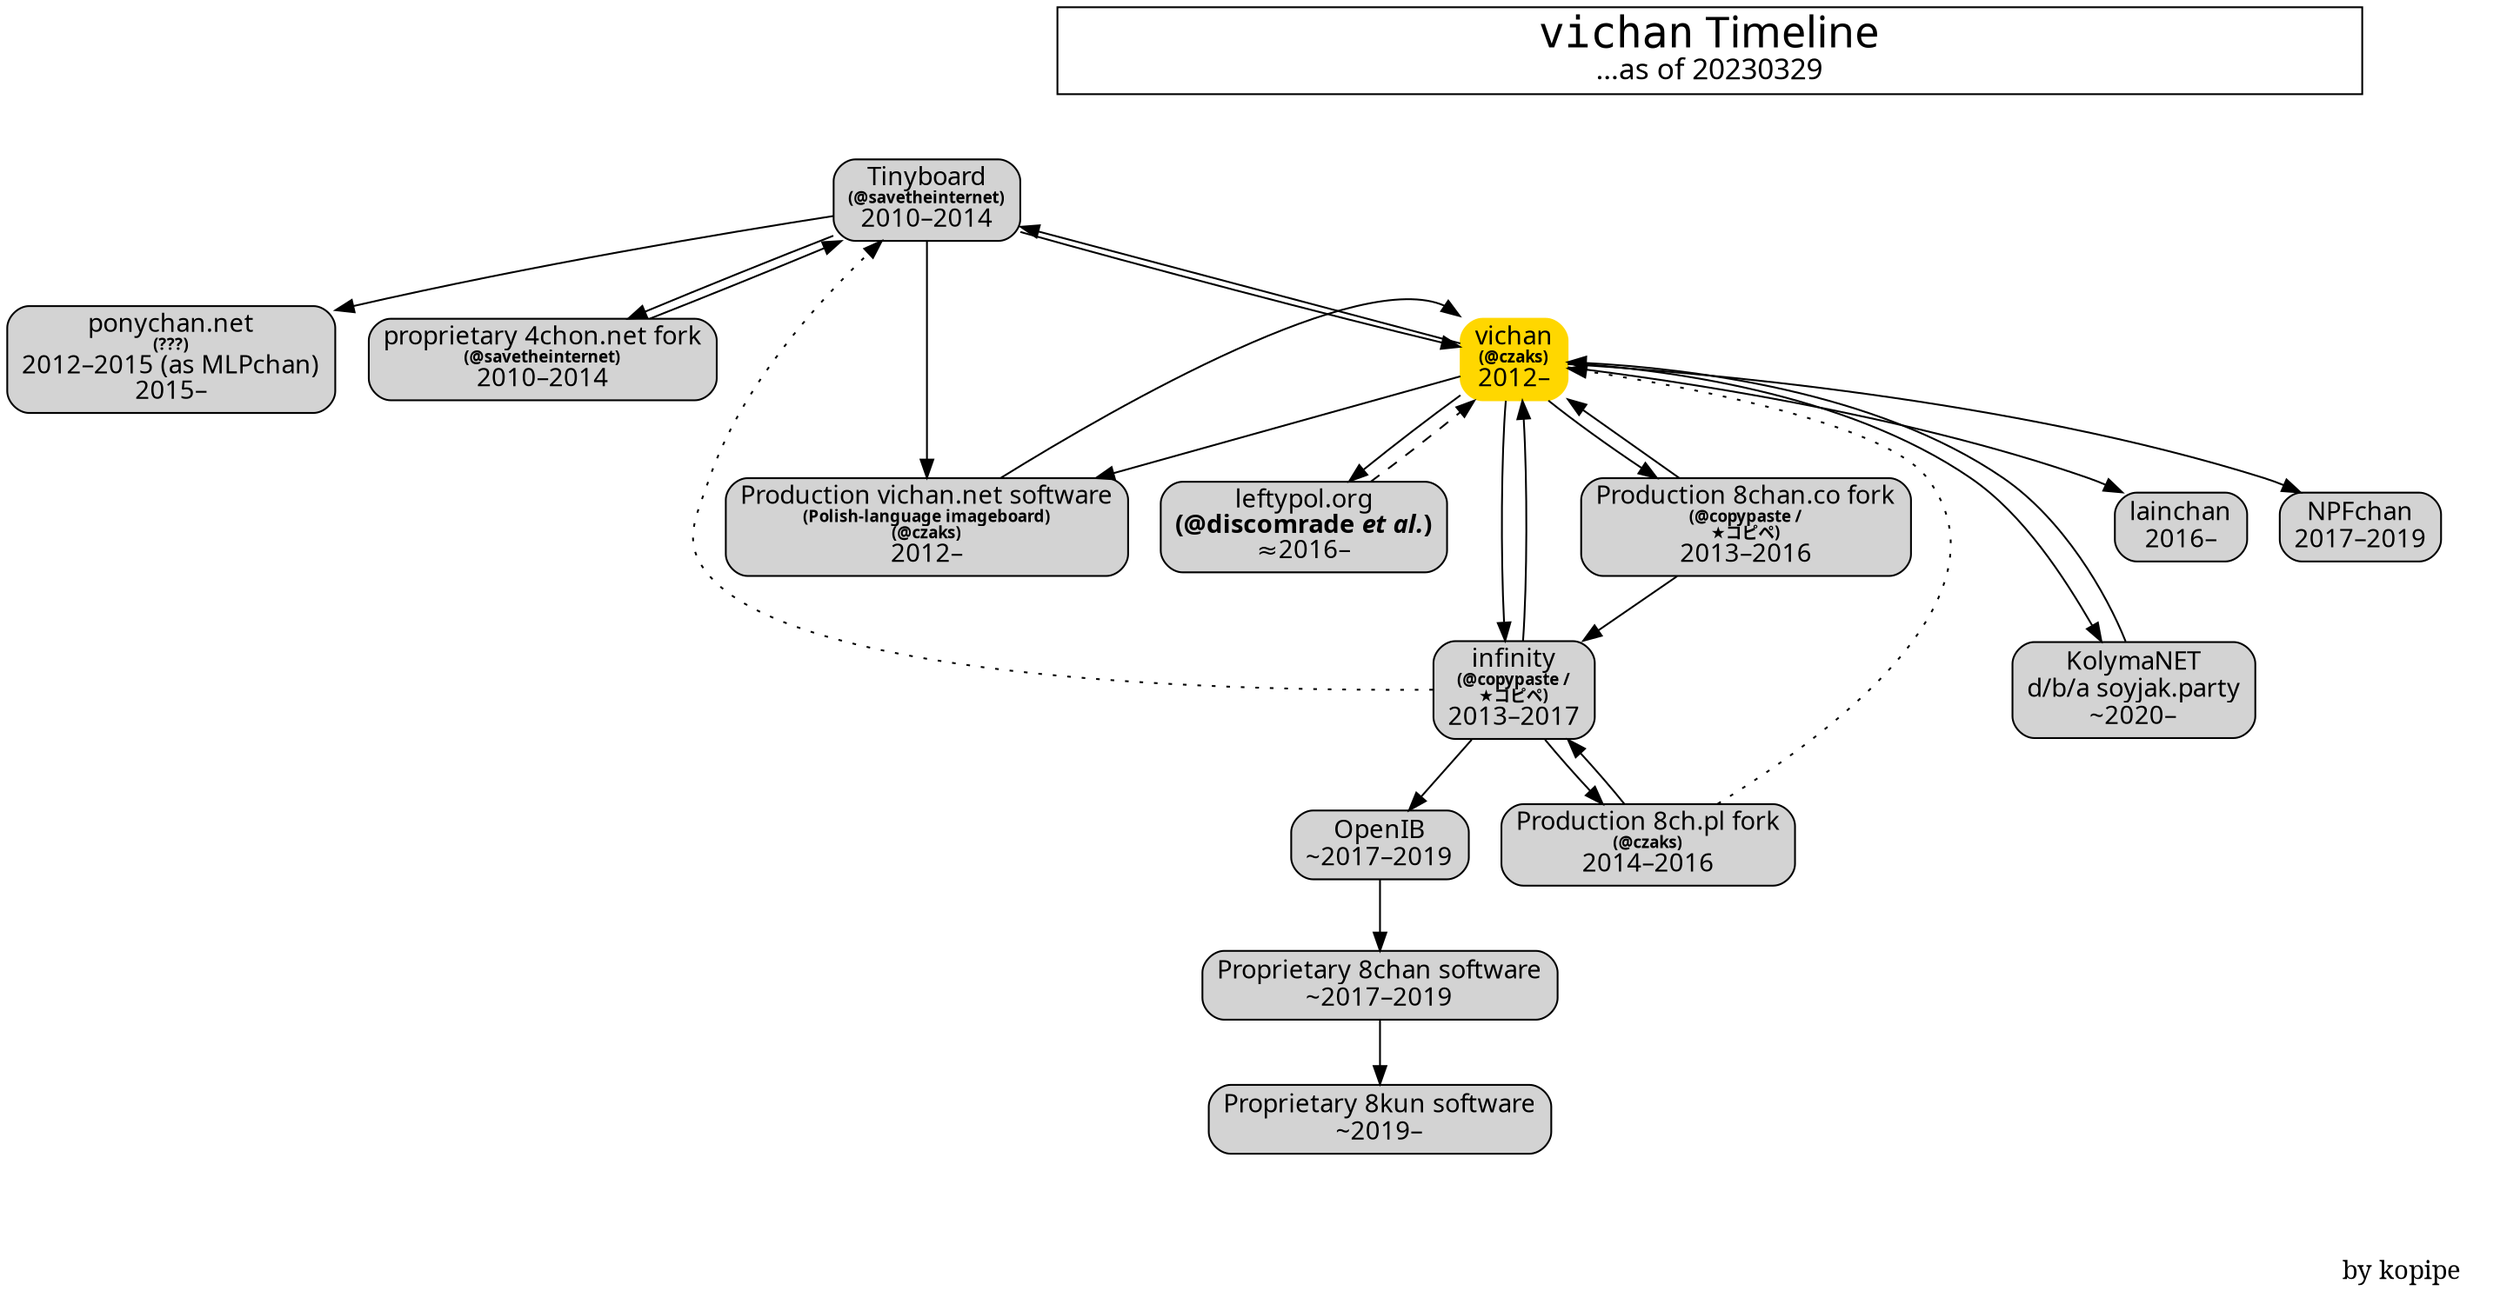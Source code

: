 digraph {
	graph [overlap=false];
	subgraph main {
		node [fontname="sans-serif",
			shape=box,
			style="rounded,filled"
		];
		tb	[label=<Tinyboard<BR/><B><FONT POINT-SIZE="9">(@savetheinternet)</FONT></B><BR/>2010–2014>];
		ponychan	[label=<ponychan.net<BR/><B><FONT POINT-SIZE="9">(???)</FONT></B><BR/>2012–2015 (as MLPchan)<BR/>2015–>];
		tb -> ponychan;
		fourchon	[label=<proprietary 4chon.net fork<BR/><B><FONT POINT-SIZE="9">(@savetheinternet)</FONT></B><BR/>2010–2014>];
		tb -> fourchon;
		vichan	[color=gold,
			label=<vichan<BR/><B><FONT POINT-SIZE="9">(@czaks)</FONT></B><BR/>2012–>];
		tb -> vichan;
		vichannet	[label=<Production vichan.net software<BR/><B><FONT POINT-SIZE="9">(Polish-language imageboard)<BR/>(@czaks)</FONT></B><BR/>2012–>];
		tb -> vichannet;
		fourchon -> tb;
		vichan -> tb;
		vichan -> vichannet;
		leftypol	[label=<leftypol.org<BR/><B>(@discomrade <I>et al.</I>)</B><BR/>≈2016–>];
		vichan -> leftypol;
		inf	[label=<infinity<BR/><B><FONT POINT-SIZE="9">(@copypaste /<BR/>★コピペ)</FONT></B><BR/>2013–2017>];
		vichan -> inf;
		infco	[label=<Production 8chan.co fork<BR/><B><FONT POINT-SIZE="9">(@copypaste /<BR/>★コピペ)</FONT></B><BR/>2013–2016>];
		vichan -> infco;
		lc	[label=<lainchan<BR/>2016–>];
		vichan -> lc;
		npf	[label=<NPFchan<BR/>2017–2019>];
		vichan -> npf;
		kuz	[label=<KolymaNET<BR/>d/b/a soyjak.party<BR/>~2020–>];
		vichan -> kuz;
		vichannet -> vichan:nw;
		leftypol -> vichan	[style=dashed];
		inf -> tb	[style=dotted];
		inf -> vichan;
		infpl	[label=<Production 8ch.pl fork<BR/><B><FONT POINT-SIZE="9">(@czaks)</FONT></B><BR/>2014–2016>];
		inf -> infpl;
		oib	[label=<OpenIB<BR/>~2017–2019>];
		inf -> oib;
		infco -> vichan	[rank=min];
		infco -> inf;
		infpl -> vichan	[style=dotted];
		infpl -> inf;
		e8ch	[label=<Proprietary 8chan software<BR/>~2017–2019>];
		oib -> e8ch;
		e8kun	[label=<Proprietary 8kun software<BR/>~2019–>];
		e8ch -> e8kun;
		kuz -> vichan;
	}
	subgraph B {
		subgraph title {
			TITLE	[fontname="sans-serif",
				fontsize=16,
				label=<<FONT POINT-SIZE="24"><FONT FACE="monospace">vichan</FONT>&nbsp;Timeline</FONT><BR/>…as of 20230329>,
				shape=box,
				width=10];
		}
		subgraph sig {
			graph [rank=sink];
			SIG	[label=<<FONT FACE="serif">by kopipe</FONT>>,
				labelloc=b,
				shape=none];
		}
		tb;
		vichan;
		tb -> vichan	[arrowhead=0,
			penwidth=0,
			weight=max];
		infco;
		vichan -> infco	[arrowhead=0,
			penwidth=0,
			weight=max];
		kuz;
		infco -> kuz	[arrowhead=0,
			penwidth=0,
			weight=max];
		kuz -> SIG	[arrowhead=0,
			penwidth=0,
			weight=max];
		TITLE -> tb	[arrowhead=0,
			penwidth=0,
			weight=max];
		TITLE -> SIG	[arrowhead=0,
			penwidth=0];
	}
}
